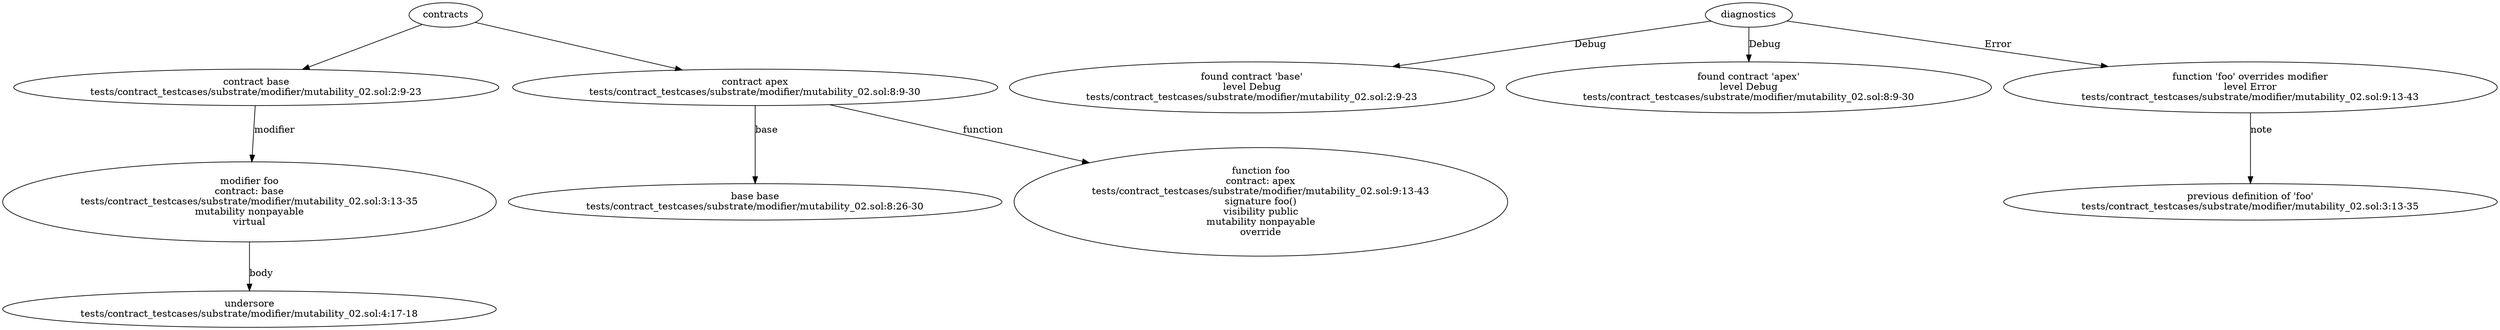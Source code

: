 strict digraph "tests/contract_testcases/substrate/modifier/mutability_02.sol" {
	contract [label="contract base\ntests/contract_testcases/substrate/modifier/mutability_02.sol:2:9-23"]
	foo [label="modifier foo\ncontract: base\ntests/contract_testcases/substrate/modifier/mutability_02.sol:3:13-35\nmutability nonpayable\nvirtual"]
	underscore [label="undersore\ntests/contract_testcases/substrate/modifier/mutability_02.sol:4:17-18"]
	contract_4 [label="contract apex\ntests/contract_testcases/substrate/modifier/mutability_02.sol:8:9-30"]
	base [label="base base\ntests/contract_testcases/substrate/modifier/mutability_02.sol:8:26-30"]
	foo_6 [label="function foo\ncontract: apex\ntests/contract_testcases/substrate/modifier/mutability_02.sol:9:13-43\nsignature foo()\nvisibility public\nmutability nonpayable\noverride"]
	diagnostic [label="found contract 'base'\nlevel Debug\ntests/contract_testcases/substrate/modifier/mutability_02.sol:2:9-23"]
	diagnostic_9 [label="found contract 'apex'\nlevel Debug\ntests/contract_testcases/substrate/modifier/mutability_02.sol:8:9-30"]
	diagnostic_10 [label="function 'foo' overrides modifier\nlevel Error\ntests/contract_testcases/substrate/modifier/mutability_02.sol:9:13-43"]
	note [label="previous definition of 'foo'\ntests/contract_testcases/substrate/modifier/mutability_02.sol:3:13-35"]
	contracts -> contract
	contract -> foo [label="modifier"]
	foo -> underscore [label="body"]
	contracts -> contract_4
	contract_4 -> base [label="base"]
	contract_4 -> foo_6 [label="function"]
	diagnostics -> diagnostic [label="Debug"]
	diagnostics -> diagnostic_9 [label="Debug"]
	diagnostics -> diagnostic_10 [label="Error"]
	diagnostic_10 -> note [label="note"]
}
